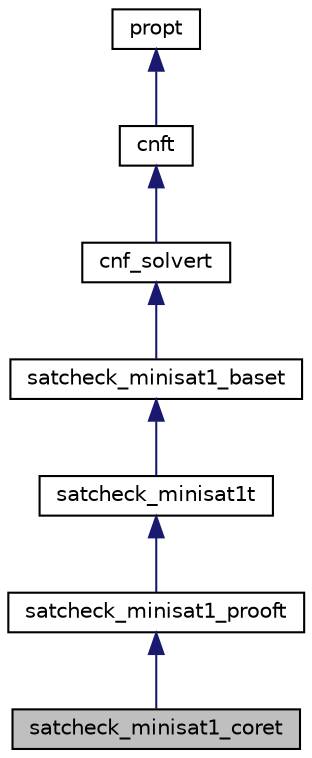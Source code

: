 digraph "satcheck_minisat1_coret"
{
 // LATEX_PDF_SIZE
  bgcolor="transparent";
  edge [fontname="Helvetica",fontsize="10",labelfontname="Helvetica",labelfontsize="10"];
  node [fontname="Helvetica",fontsize="10",shape=record];
  Node1 [label="satcheck_minisat1_coret",height=0.2,width=0.4,color="black", fillcolor="grey75", style="filled", fontcolor="black",tooltip=" "];
  Node2 -> Node1 [dir="back",color="midnightblue",fontsize="10",style="solid",fontname="Helvetica"];
  Node2 [label="satcheck_minisat1_prooft",height=0.2,width=0.4,color="black",URL="$classsatcheck__minisat1__prooft.html",tooltip=" "];
  Node3 -> Node2 [dir="back",color="midnightblue",fontsize="10",style="solid",fontname="Helvetica"];
  Node3 [label="satcheck_minisat1t",height=0.2,width=0.4,color="black",URL="$classsatcheck__minisat1t.html",tooltip=" "];
  Node4 -> Node3 [dir="back",color="midnightblue",fontsize="10",style="solid",fontname="Helvetica"];
  Node4 [label="satcheck_minisat1_baset",height=0.2,width=0.4,color="black",URL="$classsatcheck__minisat1__baset.html",tooltip=" "];
  Node5 -> Node4 [dir="back",color="midnightblue",fontsize="10",style="solid",fontname="Helvetica"];
  Node5 [label="cnf_solvert",height=0.2,width=0.4,color="black",URL="$classcnf__solvert.html",tooltip=" "];
  Node6 -> Node5 [dir="back",color="midnightblue",fontsize="10",style="solid",fontname="Helvetica"];
  Node6 [label="cnft",height=0.2,width=0.4,color="black",URL="$classcnft.html",tooltip=" "];
  Node7 -> Node6 [dir="back",color="midnightblue",fontsize="10",style="solid",fontname="Helvetica"];
  Node7 [label="propt",height=0.2,width=0.4,color="black",URL="$classpropt.html",tooltip="TO_BE_DOCUMENTED."];
}
